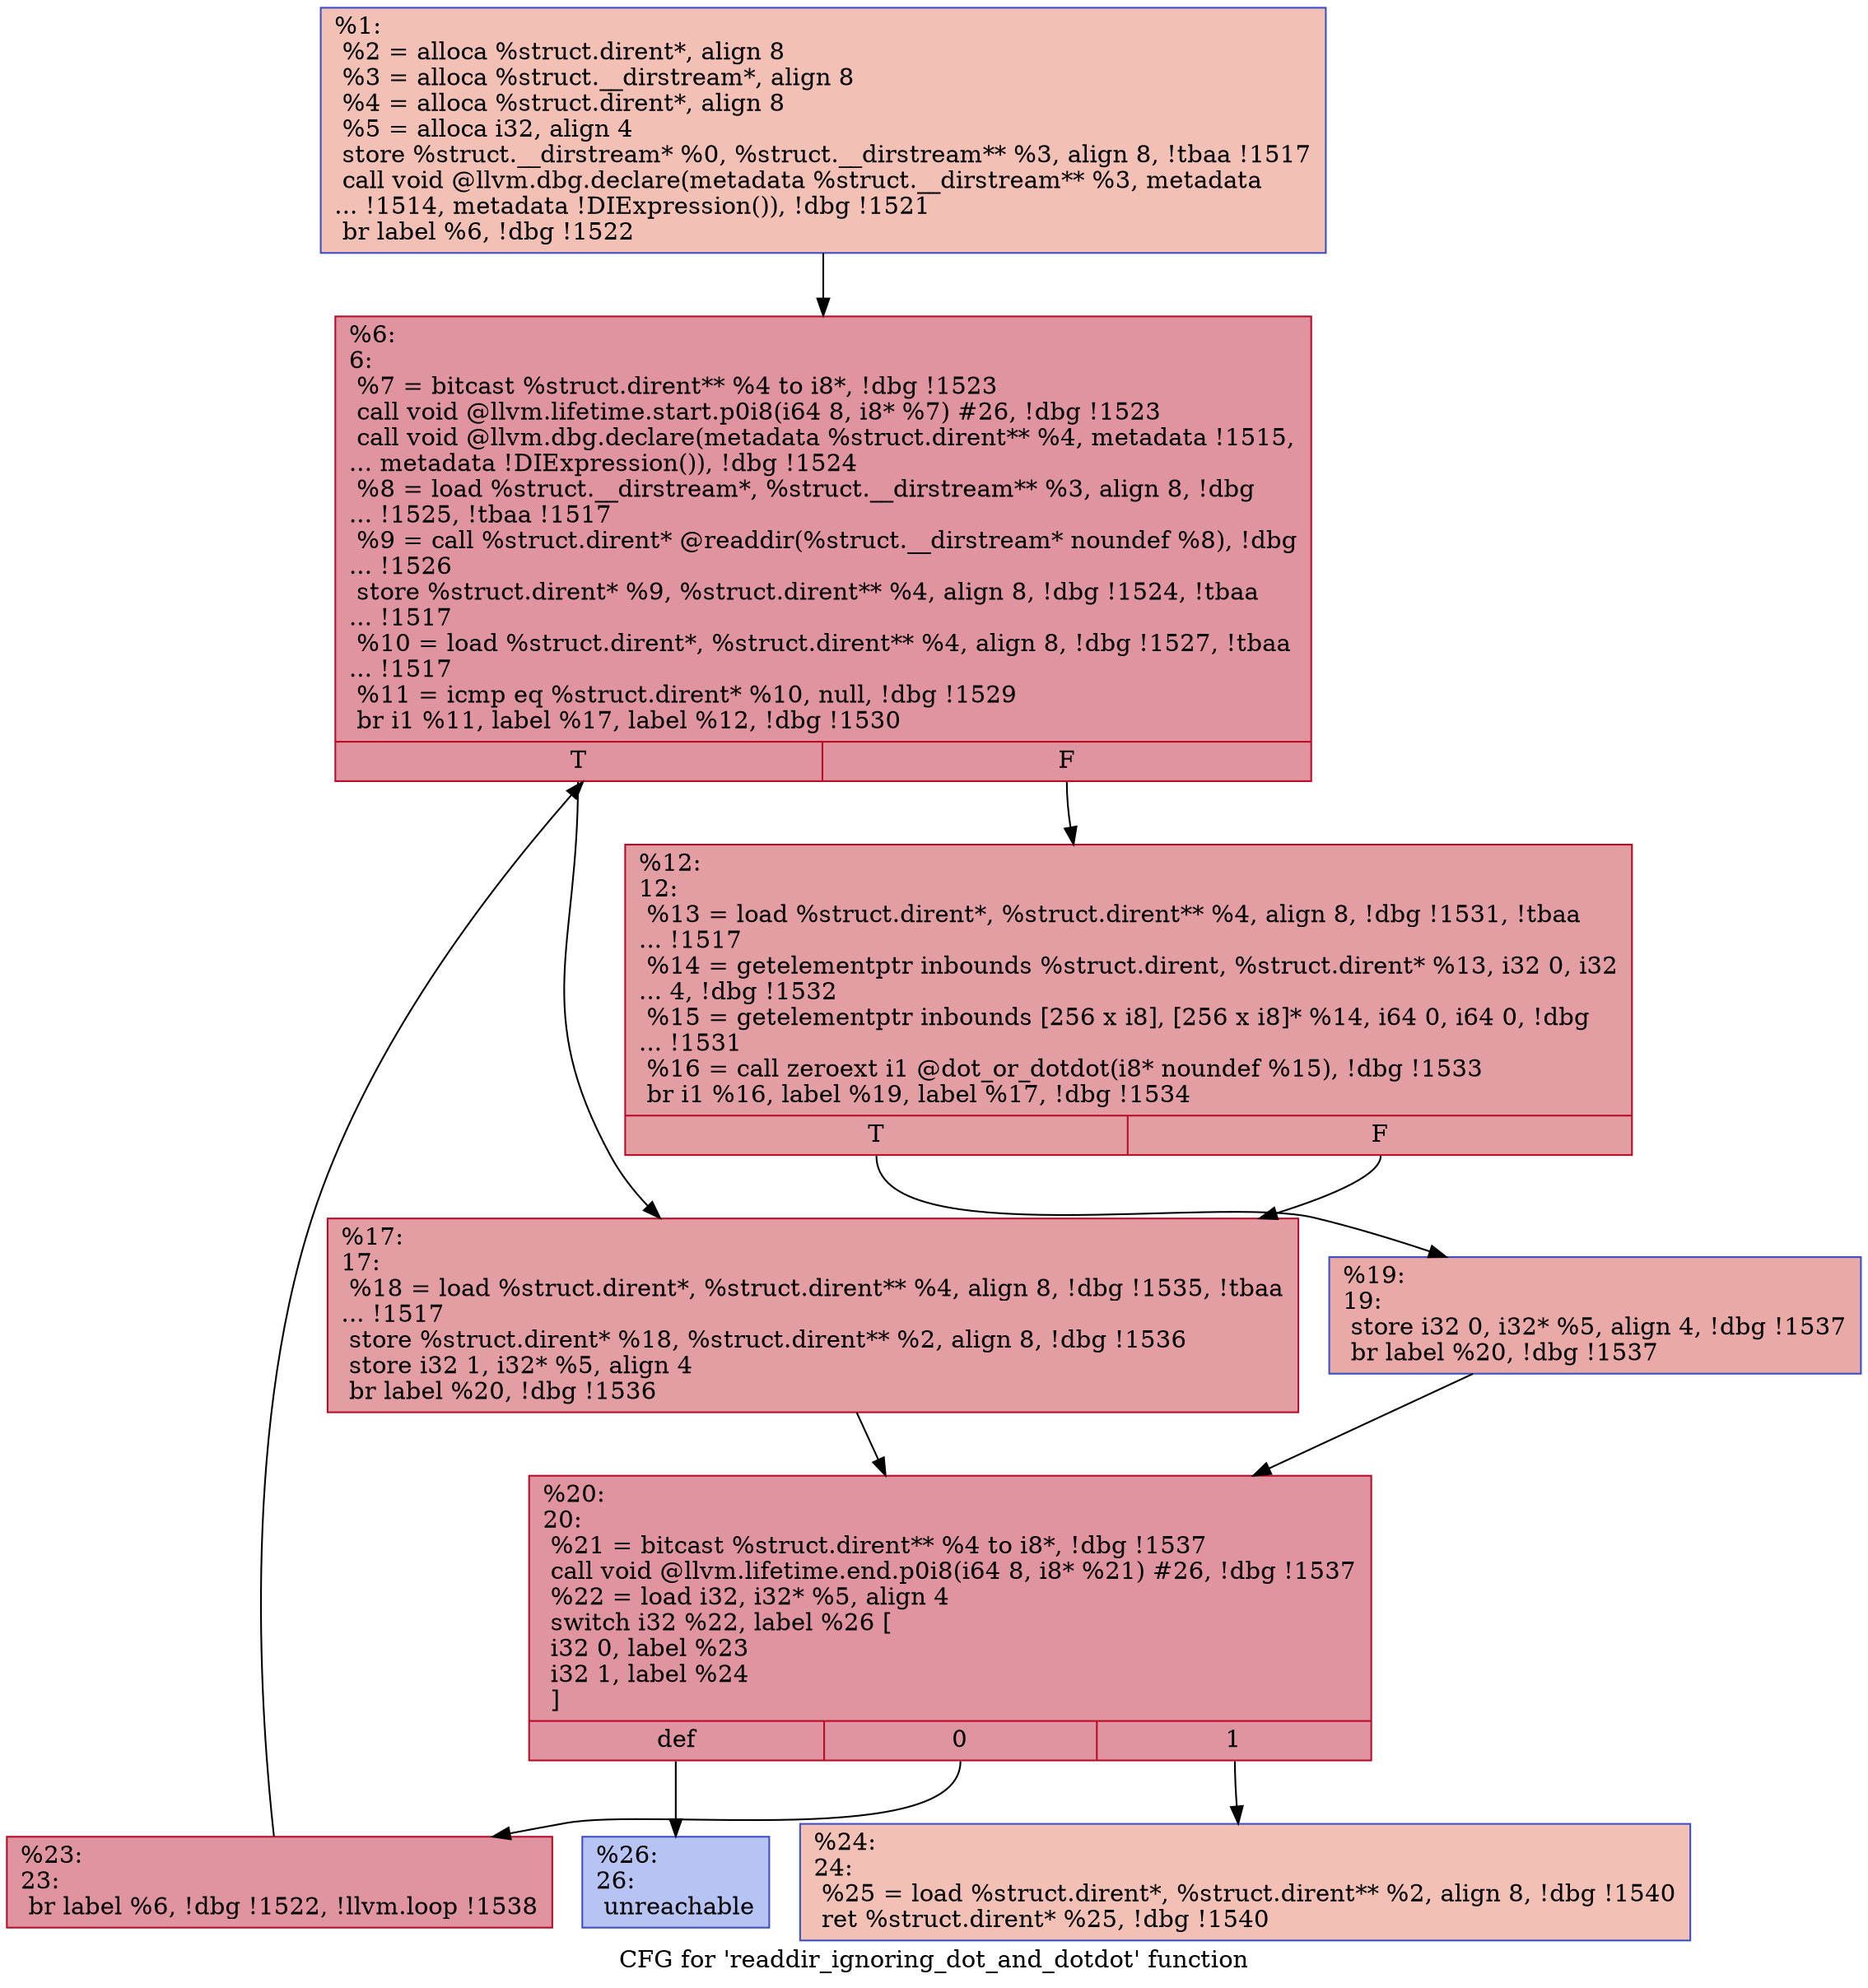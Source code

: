 digraph "CFG for 'readdir_ignoring_dot_and_dotdot' function" {
	label="CFG for 'readdir_ignoring_dot_and_dotdot' function";

	Node0x11130a0 [shape=record,color="#3d50c3ff", style=filled, fillcolor="#e5705870",label="{%1:\l  %2 = alloca %struct.dirent*, align 8\l  %3 = alloca %struct.__dirstream*, align 8\l  %4 = alloca %struct.dirent*, align 8\l  %5 = alloca i32, align 4\l  store %struct.__dirstream* %0, %struct.__dirstream** %3, align 8, !tbaa !1517\l  call void @llvm.dbg.declare(metadata %struct.__dirstream** %3, metadata\l... !1514, metadata !DIExpression()), !dbg !1521\l  br label %6, !dbg !1522\l}"];
	Node0x11130a0 -> Node0x11130f0;
	Node0x11130f0 [shape=record,color="#b70d28ff", style=filled, fillcolor="#b70d2870",label="{%6:\l6:                                                \l  %7 = bitcast %struct.dirent** %4 to i8*, !dbg !1523\l  call void @llvm.lifetime.start.p0i8(i64 8, i8* %7) #26, !dbg !1523\l  call void @llvm.dbg.declare(metadata %struct.dirent** %4, metadata !1515,\l... metadata !DIExpression()), !dbg !1524\l  %8 = load %struct.__dirstream*, %struct.__dirstream** %3, align 8, !dbg\l... !1525, !tbaa !1517\l  %9 = call %struct.dirent* @readdir(%struct.__dirstream* noundef %8), !dbg\l... !1526\l  store %struct.dirent* %9, %struct.dirent** %4, align 8, !dbg !1524, !tbaa\l... !1517\l  %10 = load %struct.dirent*, %struct.dirent** %4, align 8, !dbg !1527, !tbaa\l... !1517\l  %11 = icmp eq %struct.dirent* %10, null, !dbg !1529\l  br i1 %11, label %17, label %12, !dbg !1530\l|{<s0>T|<s1>F}}"];
	Node0x11130f0:s0 -> Node0x1113190;
	Node0x11130f0:s1 -> Node0x1113140;
	Node0x1113140 [shape=record,color="#b70d28ff", style=filled, fillcolor="#be242e70",label="{%12:\l12:                                               \l  %13 = load %struct.dirent*, %struct.dirent** %4, align 8, !dbg !1531, !tbaa\l... !1517\l  %14 = getelementptr inbounds %struct.dirent, %struct.dirent* %13, i32 0, i32\l... 4, !dbg !1532\l  %15 = getelementptr inbounds [256 x i8], [256 x i8]* %14, i64 0, i64 0, !dbg\l... !1531\l  %16 = call zeroext i1 @dot_or_dotdot(i8* noundef %15), !dbg !1533\l  br i1 %16, label %19, label %17, !dbg !1534\l|{<s0>T|<s1>F}}"];
	Node0x1113140:s0 -> Node0x11131e0;
	Node0x1113140:s1 -> Node0x1113190;
	Node0x1113190 [shape=record,color="#b70d28ff", style=filled, fillcolor="#be242e70",label="{%17:\l17:                                               \l  %18 = load %struct.dirent*, %struct.dirent** %4, align 8, !dbg !1535, !tbaa\l... !1517\l  store %struct.dirent* %18, %struct.dirent** %2, align 8, !dbg !1536\l  store i32 1, i32* %5, align 4\l  br label %20, !dbg !1536\l}"];
	Node0x1113190 -> Node0x1113230;
	Node0x11131e0 [shape=record,color="#3d50c3ff", style=filled, fillcolor="#ca3b3770",label="{%19:\l19:                                               \l  store i32 0, i32* %5, align 4, !dbg !1537\l  br label %20, !dbg !1537\l}"];
	Node0x11131e0 -> Node0x1113230;
	Node0x1113230 [shape=record,color="#b70d28ff", style=filled, fillcolor="#b70d2870",label="{%20:\l20:                                               \l  %21 = bitcast %struct.dirent** %4 to i8*, !dbg !1537\l  call void @llvm.lifetime.end.p0i8(i64 8, i8* %21) #26, !dbg !1537\l  %22 = load i32, i32* %5, align 4\l  switch i32 %22, label %26 [\l    i32 0, label %23\l    i32 1, label %24\l  ]\l|{<s0>def|<s1>0|<s2>1}}"];
	Node0x1113230:s0 -> Node0x1113320;
	Node0x1113230:s1 -> Node0x1113280;
	Node0x1113230:s2 -> Node0x11132d0;
	Node0x1113280 [shape=record,color="#b70d28ff", style=filled, fillcolor="#b70d2870",label="{%23:\l23:                                               \l  br label %6, !dbg !1522, !llvm.loop !1538\l}"];
	Node0x1113280 -> Node0x11130f0;
	Node0x11132d0 [shape=record,color="#3d50c3ff", style=filled, fillcolor="#e5705870",label="{%24:\l24:                                               \l  %25 = load %struct.dirent*, %struct.dirent** %2, align 8, !dbg !1540\l  ret %struct.dirent* %25, !dbg !1540\l}"];
	Node0x1113320 [shape=record,color="#3d50c3ff", style=filled, fillcolor="#5977e370",label="{%26:\l26:                                               \l  unreachable\l}"];
}
